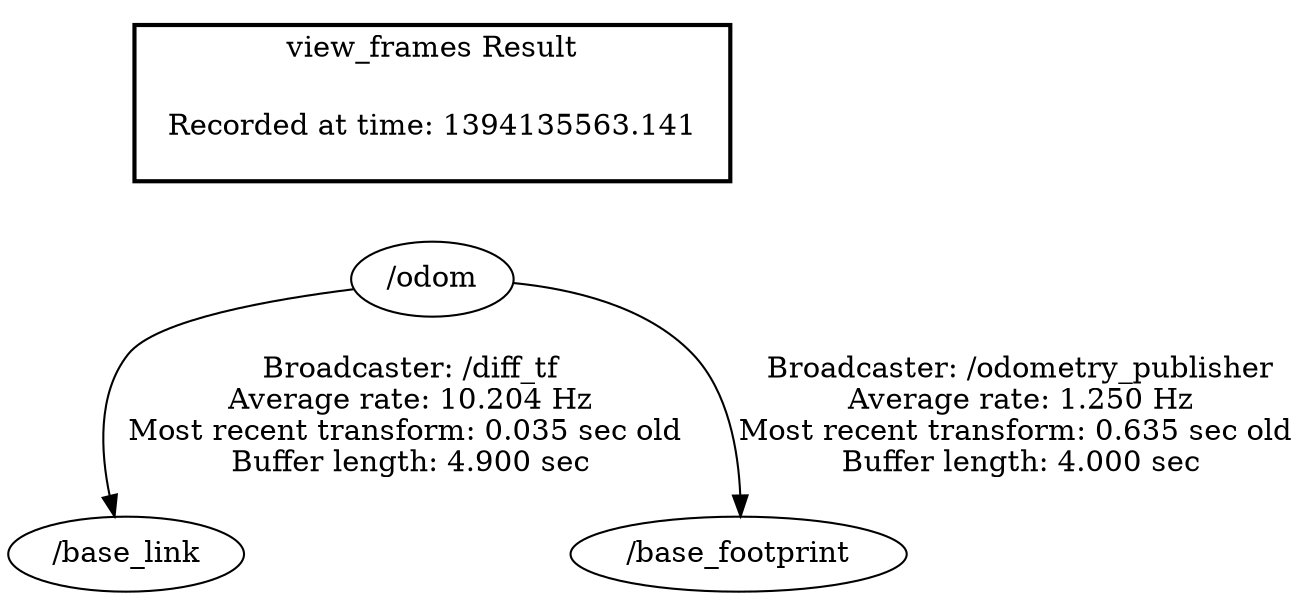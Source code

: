 digraph G {
"/odom" -> "/base_link"[label="Broadcaster: /diff_tf\nAverage rate: 10.204 Hz\nMost recent transform: 0.035 sec old \nBuffer length: 4.900 sec\n"];
"/odom" -> "/base_footprint"[label="Broadcaster: /odometry_publisher\nAverage rate: 1.250 Hz\nMost recent transform: 0.635 sec old \nBuffer length: 4.000 sec\n"];
edge [style=invis];
 subgraph cluster_legend { style=bold; color=black; label ="view_frames Result";
"Recorded at time: 1394135563.141"[ shape=plaintext ] ;
 }->"/odom";
}